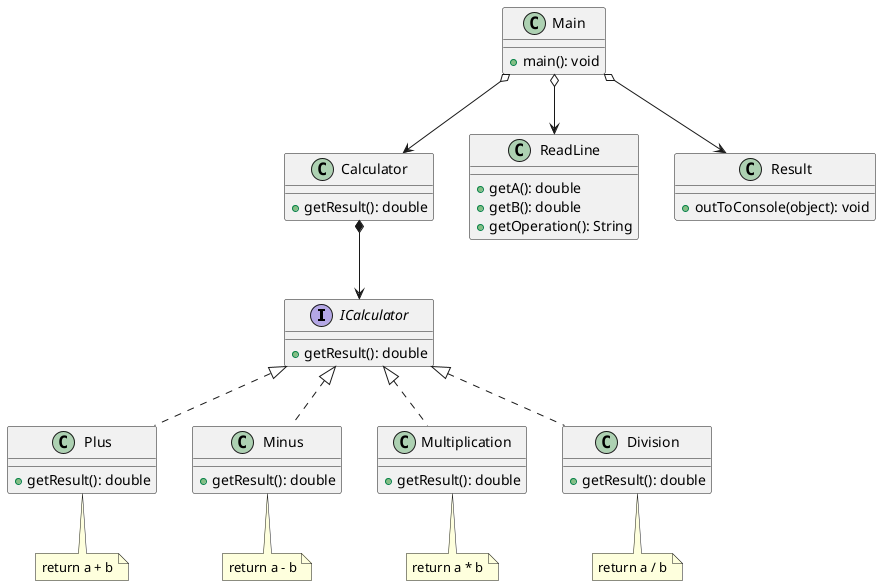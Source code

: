 @startuml

interface ICalculator {
+ getResult(): double
}

class Calculator {
+ getResult(): double
}

class Main {
+ main(): void
}

class ReadLine {
+ getA(): double
+ getB(): double
+ getOperation(): String
}

class Result {
+ outToConsole(object): void
}

class Plus implements ICalculator {
+ getResult(): double
}

class Minus implements ICalculator {
+ getResult(): double
}

class Multiplication implements ICalculator {
+ getResult(): double
}

class Division implements ICalculator {
+ getResult(): double
}

note bottom of Division: return a / b
note bottom of Plus: return a + b
note bottom of Minus: return a - b
note bottom of Multiplication: return a * b

Calculator *--> ICalculator

Main o--> ReadLine
Main o--> Result
Main o--> Calculator

@enduml

